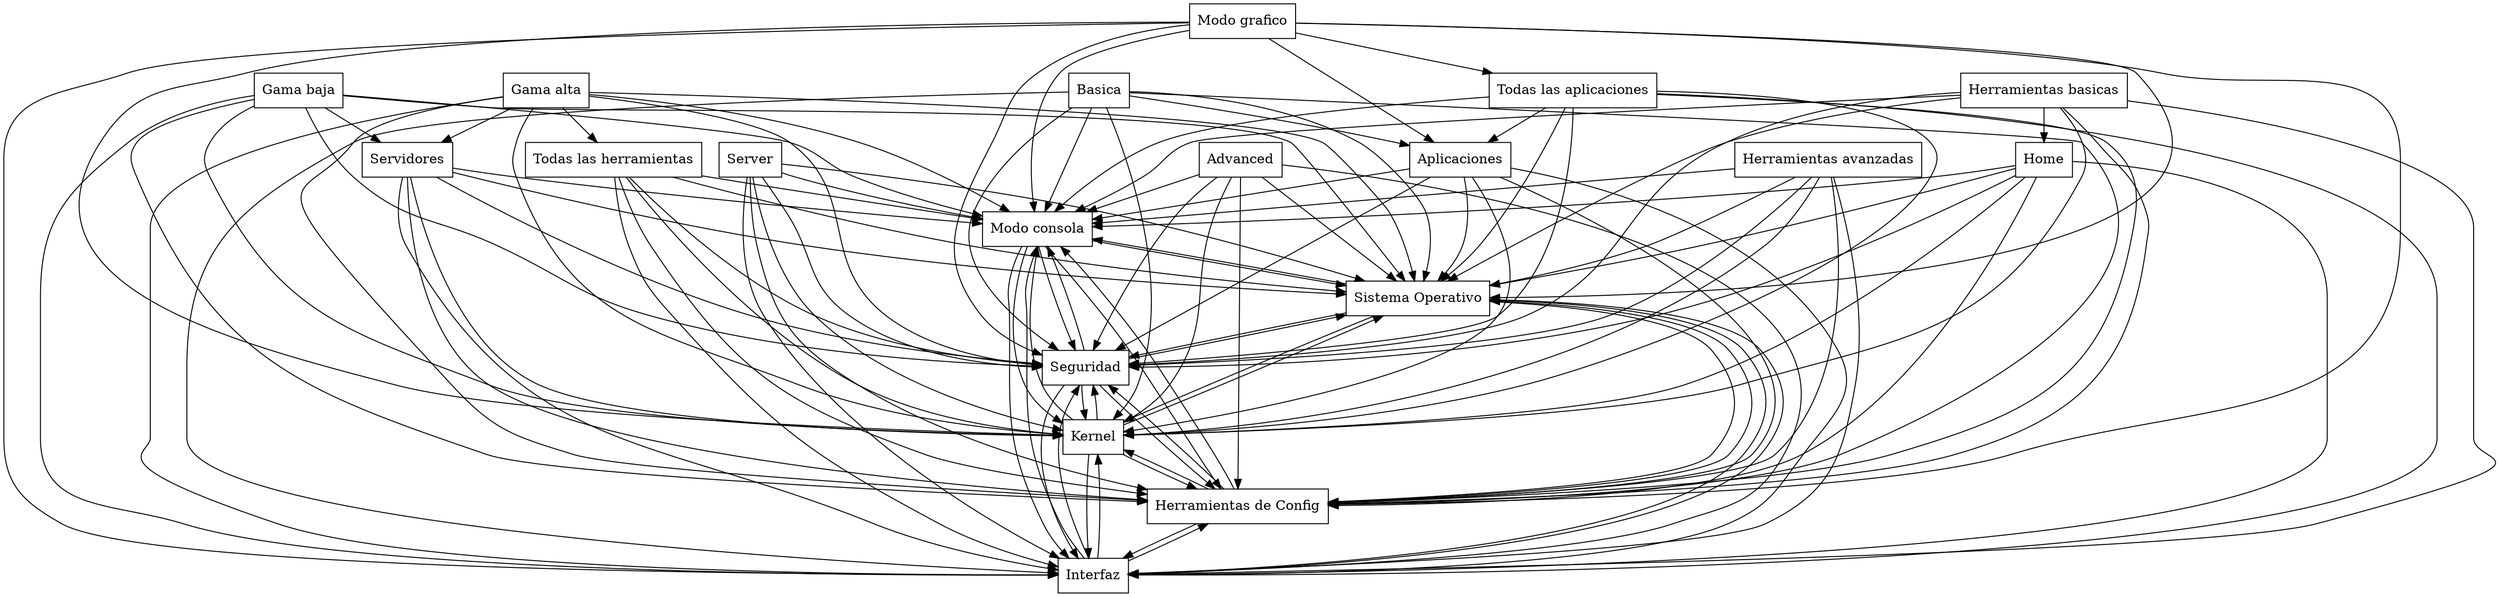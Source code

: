 digraph{
graph [rankdir=TB];
node [shape=box];
edge [arrowhead=normal];
0[label="Modo consola",]
1[label="Home",]
2[label="Todas las aplicaciones",]
3[label="Sistema Operativo",]
4[label="Gama alta",]
5[label="Interfaz",]
6[label="Servidores",]
7[label="Herramientas de Config",]
8[label="Modo grafico",]
9[label="Aplicaciones",]
10[label="Server",]
11[label="Gama baja",]
12[label="Todas las herramientas",]
13[label="Advanced",]
14[label="Basica",]
15[label="Herramientas basicas",]
16[label="Kernel",]
17[label="Herramientas avanzadas",]
18[label="Seguridad",]
0->3[label="",]
0->5[label="",]
0->7[label="",]
0->16[label="",]
0->18[label="",]
1->0[label="",]
1->3[label="",]
1->5[label="",]
1->7[label="",]
1->16[label="",]
1->18[label="",]
2->0[label="",]
2->3[label="",]
2->5[label="",]
2->7[label="",]
2->9[label="",]
2->16[label="",]
2->18[label="",]
3->0[label="",]
3->5[label="",]
3->7[label="",]
3->16[label="",]
3->18[label="",]
4->0[label="",]
4->3[label="",]
4->5[label="",]
4->6[label="",]
4->7[label="",]
4->12[label="",]
4->16[label="",]
4->18[label="",]
5->0[label="",]
5->3[label="",]
5->7[label="",]
5->16[label="",]
5->18[label="",]
6->0[label="",]
6->3[label="",]
6->5[label="",]
6->7[label="",]
6->16[label="",]
6->18[label="",]
7->0[label="",]
7->3[label="",]
7->5[label="",]
7->16[label="",]
7->18[label="",]
8->0[label="",]
8->2[label="",]
8->3[label="",]
8->5[label="",]
8->7[label="",]
8->9[label="",]
8->16[label="",]
8->18[label="",]
9->0[label="",]
9->3[label="",]
9->5[label="",]
9->7[label="",]
9->16[label="",]
9->18[label="",]
10->0[label="",]
10->3[label="",]
10->5[label="",]
10->7[label="",]
10->16[label="",]
10->18[label="",]
11->0[label="",]
11->3[label="",]
11->5[label="",]
11->6[label="",]
11->7[label="",]
11->16[label="",]
11->18[label="",]
12->0[label="",]
12->3[label="",]
12->5[label="",]
12->7[label="",]
12->16[label="",]
12->18[label="",]
13->0[label="",]
13->3[label="",]
13->5[label="",]
13->7[label="",]
13->16[label="",]
13->18[label="",]
14->0[label="",]
14->3[label="",]
14->5[label="",]
14->7[label="",]
14->9[label="",]
14->16[label="",]
14->18[label="",]
15->0[label="",]
15->1[label="",]
15->3[label="",]
15->5[label="",]
15->7[label="",]
15->16[label="",]
15->18[label="",]
16->0[label="",]
16->3[label="",]
16->5[label="",]
16->7[label="",]
16->18[label="",]
17->0[label="",]
17->3[label="",]
17->5[label="",]
17->7[label="",]
17->16[label="",]
17->18[label="",]
18->0[label="",]
18->3[label="",]
18->5[label="",]
18->7[label="",]
18->16[label="",]
}
